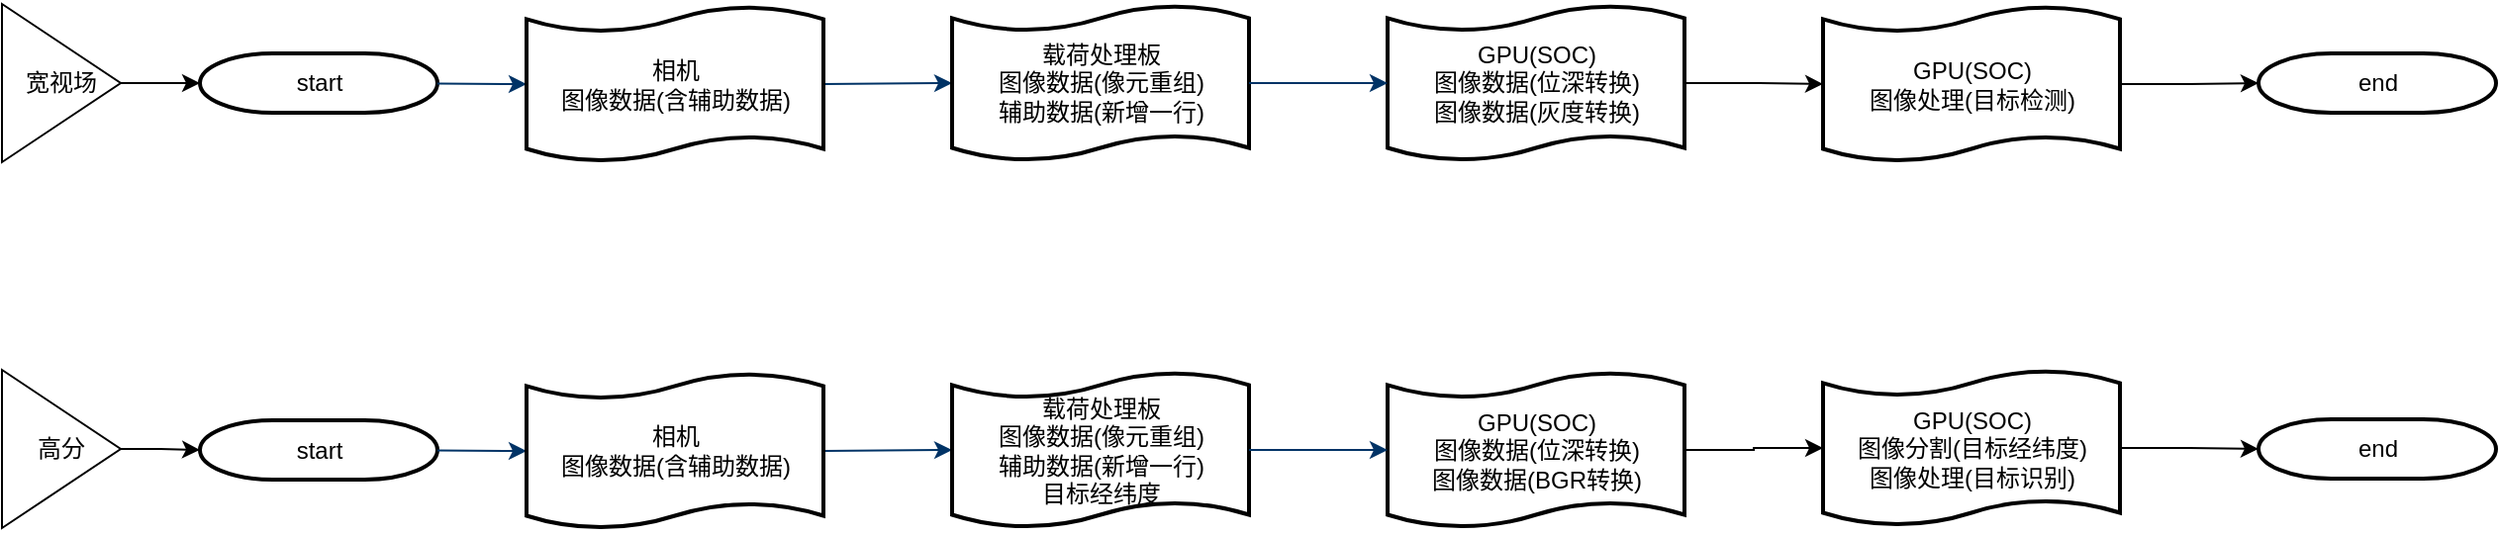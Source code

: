 <mxfile version="14.9.2" type="github">
  <diagram id="6a731a19-8d31-9384-78a2-239565b7b9f0" name="Page-1">
    <mxGraphModel dx="1422" dy="794" grid="1" gridSize="10" guides="1" tooltips="1" connect="1" arrows="1" fold="1" page="1" pageScale="1" pageWidth="1169" pageHeight="827" background="none" math="0" shadow="0">
      <root>
        <mxCell id="0" />
        <mxCell id="1" parent="0" />
        <mxCell id="2" value="start" style="shape=mxgraph.flowchart.terminator;strokeWidth=2;gradientColor=none;gradientDirection=north;fontStyle=0;html=1;" parent="1" vertex="1">
          <mxGeometry x="260" y="60" width="120" height="30" as="geometry" />
        </mxCell>
        <mxCell id="7" style="fontStyle=1;strokeColor=#003366;strokeWidth=1;html=1;entryX=0;entryY=0.5;entryDx=0;entryDy=0;entryPerimeter=0;" parent="1" source="2" target="51" edge="1">
          <mxGeometry relative="1" as="geometry">
            <mxPoint x="335.105" y="230" as="targetPoint" />
          </mxGeometry>
        </mxCell>
        <mxCell id="8" style="fontStyle=1;strokeColor=#003366;strokeWidth=1;html=1;exitX=1;exitY=0.5;exitDx=0;exitDy=0;exitPerimeter=0;entryX=0;entryY=0.5;entryDx=0;entryDy=0;entryPerimeter=0;" parent="1" source="51" target="teyYOHSxg7vn7ohvey4J-55" edge="1">
          <mxGeometry relative="1" as="geometry">
            <mxPoint x="463.895" y="230" as="sourcePoint" />
            <mxPoint x="635" y="75" as="targetPoint" />
          </mxGeometry>
        </mxCell>
        <mxCell id="51" value="相机&lt;br&gt;图像数据(含辅助数据)" style="shape=mxgraph.flowchart.paper_tape;strokeWidth=2;gradientColor=none;gradientDirection=north;fontStyle=0;html=1;" parent="1" vertex="1">
          <mxGeometry x="425" y="35" width="150" height="81" as="geometry" />
        </mxCell>
        <mxCell id="teyYOHSxg7vn7ohvey4J-55" value="载荷处理板&lt;br&gt;图像数据(像元重组)&lt;br&gt;辅助数据(新增一行)" style="shape=mxgraph.flowchart.paper_tape;strokeWidth=2;gradientColor=none;gradientDirection=north;fontStyle=0;html=1;" parent="1" vertex="1">
          <mxGeometry x="640" y="34.5" width="150" height="81" as="geometry" />
        </mxCell>
        <mxCell id="teyYOHSxg7vn7ohvey4J-74" value="" style="edgeStyle=orthogonalEdgeStyle;rounded=0;orthogonalLoop=1;jettySize=auto;html=1;" parent="1" source="teyYOHSxg7vn7ohvey4J-57" target="teyYOHSxg7vn7ohvey4J-72" edge="1">
          <mxGeometry relative="1" as="geometry" />
        </mxCell>
        <mxCell id="teyYOHSxg7vn7ohvey4J-57" value="GPU(SOC)&lt;br&gt;图像数据(位深转换)&lt;br&gt;图像数据(灰度转换)" style="shape=mxgraph.flowchart.paper_tape;strokeWidth=2;gradientColor=none;gradientDirection=north;fontStyle=0;html=1;" parent="1" vertex="1">
          <mxGeometry x="860" y="34.5" width="150" height="81" as="geometry" />
        </mxCell>
        <mxCell id="teyYOHSxg7vn7ohvey4J-58" style="fontStyle=1;strokeColor=#003366;strokeWidth=1;html=1;exitX=1;exitY=0.5;exitDx=0;exitDy=0;exitPerimeter=0;entryX=0;entryY=0.5;entryDx=0;entryDy=0;entryPerimeter=0;" parent="1" target="teyYOHSxg7vn7ohvey4J-57" edge="1">
          <mxGeometry relative="1" as="geometry">
            <mxPoint x="790" y="75" as="sourcePoint" />
            <mxPoint x="855" y="75" as="targetPoint" />
          </mxGeometry>
        </mxCell>
        <mxCell id="teyYOHSxg7vn7ohvey4J-59" value="start" style="shape=mxgraph.flowchart.terminator;strokeWidth=2;gradientColor=none;gradientDirection=north;fontStyle=0;html=1;" parent="1" vertex="1">
          <mxGeometry x="260" y="245.5" width="120" height="30" as="geometry" />
        </mxCell>
        <mxCell id="teyYOHSxg7vn7ohvey4J-60" style="fontStyle=1;strokeColor=#003366;strokeWidth=1;html=1;entryX=0;entryY=0.5;entryDx=0;entryDy=0;entryPerimeter=0;" parent="1" source="teyYOHSxg7vn7ohvey4J-59" target="teyYOHSxg7vn7ohvey4J-62" edge="1">
          <mxGeometry relative="1" as="geometry">
            <mxPoint x="335.105" y="415.5" as="targetPoint" />
          </mxGeometry>
        </mxCell>
        <mxCell id="teyYOHSxg7vn7ohvey4J-61" style="fontStyle=1;strokeColor=#003366;strokeWidth=1;html=1;exitX=1;exitY=0.5;exitDx=0;exitDy=0;exitPerimeter=0;entryX=0;entryY=0.5;entryDx=0;entryDy=0;entryPerimeter=0;" parent="1" source="teyYOHSxg7vn7ohvey4J-62" target="teyYOHSxg7vn7ohvey4J-63" edge="1">
          <mxGeometry relative="1" as="geometry">
            <mxPoint x="463.895" y="415.5" as="sourcePoint" />
            <mxPoint x="635" y="260.5" as="targetPoint" />
          </mxGeometry>
        </mxCell>
        <mxCell id="teyYOHSxg7vn7ohvey4J-62" value="相机&lt;br&gt;图像数据(含辅助数据)" style="shape=mxgraph.flowchart.paper_tape;strokeWidth=2;gradientColor=none;gradientDirection=north;fontStyle=0;html=1;" parent="1" vertex="1">
          <mxGeometry x="425" y="220.5" width="150" height="81" as="geometry" />
        </mxCell>
        <mxCell id="teyYOHSxg7vn7ohvey4J-63" value="载荷处理板&lt;br&gt;图像数据(像元重组)&lt;br&gt;辅助数据(新增一行)&lt;br&gt;目标经纬度" style="shape=mxgraph.flowchart.paper_tape;strokeWidth=2;gradientColor=none;gradientDirection=north;fontStyle=0;html=1;" parent="1" vertex="1">
          <mxGeometry x="640" y="220" width="150" height="81" as="geometry" />
        </mxCell>
        <mxCell id="teyYOHSxg7vn7ohvey4J-76" value="" style="edgeStyle=orthogonalEdgeStyle;rounded=0;orthogonalLoop=1;jettySize=auto;html=1;" parent="1" source="teyYOHSxg7vn7ohvey4J-64" target="teyYOHSxg7vn7ohvey4J-73" edge="1">
          <mxGeometry relative="1" as="geometry" />
        </mxCell>
        <mxCell id="teyYOHSxg7vn7ohvey4J-64" value="GPU(SOC)&lt;br&gt;图像数据(位深转换)&lt;br&gt;图像数据(BGR转换)" style="shape=mxgraph.flowchart.paper_tape;strokeWidth=2;gradientColor=none;gradientDirection=north;fontStyle=0;html=1;" parent="1" vertex="1">
          <mxGeometry x="860" y="220" width="150" height="81" as="geometry" />
        </mxCell>
        <mxCell id="teyYOHSxg7vn7ohvey4J-65" style="fontStyle=1;strokeColor=#003366;strokeWidth=1;html=1;exitX=1;exitY=0.5;exitDx=0;exitDy=0;exitPerimeter=0;entryX=0;entryY=0.5;entryDx=0;entryDy=0;entryPerimeter=0;" parent="1" target="teyYOHSxg7vn7ohvey4J-64" edge="1">
          <mxGeometry relative="1" as="geometry">
            <mxPoint x="790" y="260.5" as="sourcePoint" />
            <mxPoint x="855" y="260.5" as="targetPoint" />
          </mxGeometry>
        </mxCell>
        <mxCell id="teyYOHSxg7vn7ohvey4J-68" value="" style="edgeStyle=orthogonalEdgeStyle;rounded=0;orthogonalLoop=1;jettySize=auto;html=1;" parent="1" source="teyYOHSxg7vn7ohvey4J-66" target="2" edge="1">
          <mxGeometry relative="1" as="geometry" />
        </mxCell>
        <mxCell id="teyYOHSxg7vn7ohvey4J-66" value="宽视场" style="triangle;whiteSpace=wrap;html=1;" parent="1" vertex="1">
          <mxGeometry x="160" y="35" width="60" height="80" as="geometry" />
        </mxCell>
        <mxCell id="teyYOHSxg7vn7ohvey4J-69" value="" style="edgeStyle=orthogonalEdgeStyle;rounded=0;orthogonalLoop=1;jettySize=auto;html=1;" parent="1" source="teyYOHSxg7vn7ohvey4J-67" target="teyYOHSxg7vn7ohvey4J-59" edge="1">
          <mxGeometry relative="1" as="geometry" />
        </mxCell>
        <mxCell id="teyYOHSxg7vn7ohvey4J-67" value="高分" style="triangle;whiteSpace=wrap;html=1;" parent="1" vertex="1">
          <mxGeometry x="160" y="220" width="60" height="80" as="geometry" />
        </mxCell>
        <mxCell id="teyYOHSxg7vn7ohvey4J-70" value="end" style="shape=mxgraph.flowchart.terminator;strokeWidth=2;gradientColor=none;gradientDirection=north;fontStyle=0;html=1;" parent="1" vertex="1">
          <mxGeometry x="1300" y="60" width="120" height="30" as="geometry" />
        </mxCell>
        <mxCell id="teyYOHSxg7vn7ohvey4J-71" value="end" style="shape=mxgraph.flowchart.terminator;strokeWidth=2;gradientColor=none;gradientDirection=north;fontStyle=0;html=1;" parent="1" vertex="1">
          <mxGeometry x="1300" y="245" width="120" height="30" as="geometry" />
        </mxCell>
        <mxCell id="teyYOHSxg7vn7ohvey4J-75" value="" style="edgeStyle=orthogonalEdgeStyle;rounded=0;orthogonalLoop=1;jettySize=auto;html=1;" parent="1" source="teyYOHSxg7vn7ohvey4J-72" target="teyYOHSxg7vn7ohvey4J-70" edge="1">
          <mxGeometry relative="1" as="geometry" />
        </mxCell>
        <mxCell id="teyYOHSxg7vn7ohvey4J-72" value="GPU(SOC)&lt;br&gt;图像处理(目标检测)" style="shape=mxgraph.flowchart.paper_tape;strokeWidth=2;gradientColor=none;gradientDirection=north;fontStyle=0;html=1;" parent="1" vertex="1">
          <mxGeometry x="1080" y="35" width="150" height="81" as="geometry" />
        </mxCell>
        <mxCell id="teyYOHSxg7vn7ohvey4J-77" value="" style="edgeStyle=orthogonalEdgeStyle;rounded=0;orthogonalLoop=1;jettySize=auto;html=1;" parent="1" source="teyYOHSxg7vn7ohvey4J-73" target="teyYOHSxg7vn7ohvey4J-71" edge="1">
          <mxGeometry relative="1" as="geometry" />
        </mxCell>
        <mxCell id="teyYOHSxg7vn7ohvey4J-73" value="GPU(SOC)&lt;br&gt;图像分割(目标经纬度)&lt;br&gt;图像处理(目标识别)" style="shape=mxgraph.flowchart.paper_tape;strokeWidth=2;gradientColor=none;gradientDirection=north;fontStyle=0;html=1;" parent="1" vertex="1">
          <mxGeometry x="1080" y="219" width="150" height="81" as="geometry" />
        </mxCell>
      </root>
    </mxGraphModel>
  </diagram>
</mxfile>
